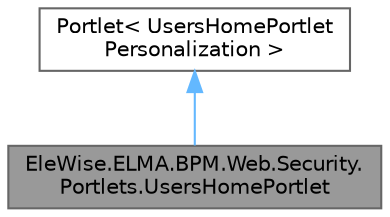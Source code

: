digraph "EleWise.ELMA.BPM.Web.Security.Portlets.UsersHomePortlet"
{
 // LATEX_PDF_SIZE
  bgcolor="transparent";
  edge [fontname=Helvetica,fontsize=10,labelfontname=Helvetica,labelfontsize=10];
  node [fontname=Helvetica,fontsize=10,shape=box,height=0.2,width=0.4];
  Node1 [id="Node000001",label="EleWise.ELMA.BPM.Web.Security.\lPortlets.UsersHomePortlet",height=0.2,width=0.4,color="gray40", fillcolor="grey60", style="filled", fontcolor="black",tooltip="Портлет быстрого доступа \"Пользователи\"."];
  Node2 -> Node1 [id="edge1_Node000001_Node000002",dir="back",color="steelblue1",style="solid",tooltip=" "];
  Node2 [id="Node000002",label="Portlet\< UsersHomePortlet\lPersonalization \>",height=0.2,width=0.4,color="gray40", fillcolor="white", style="filled",tooltip=" "];
}

